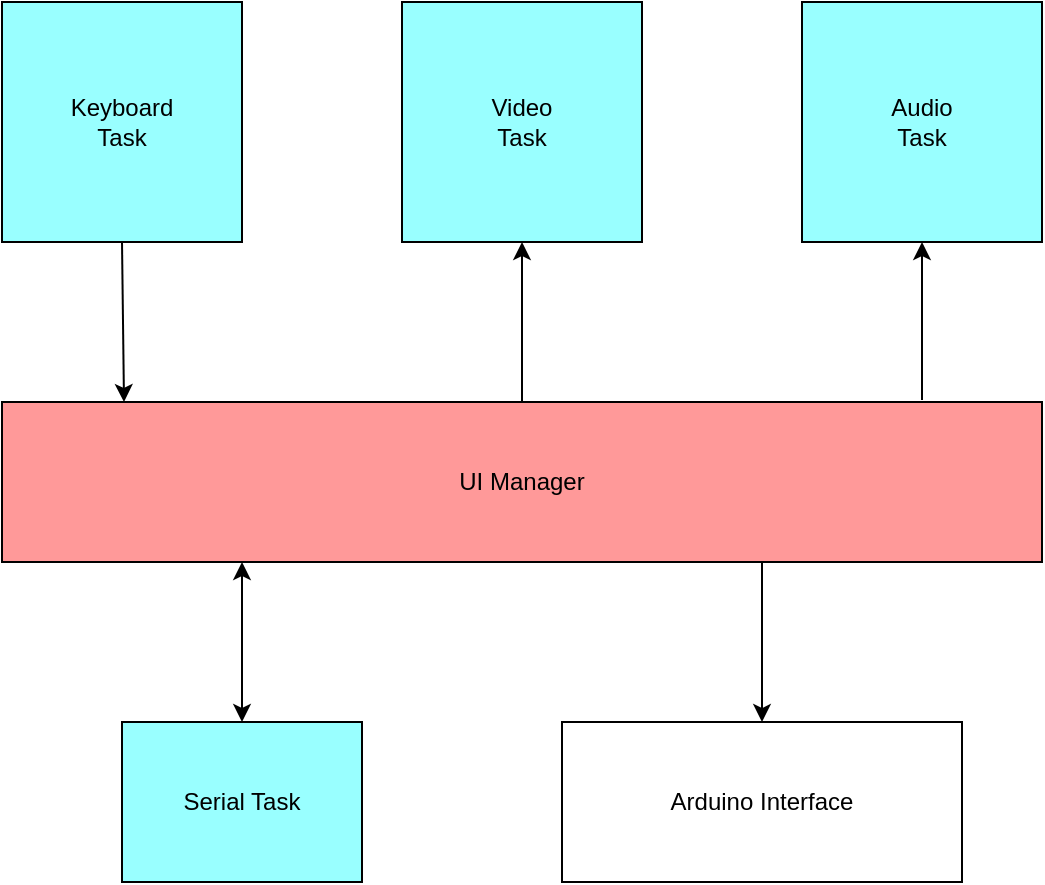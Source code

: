<mxfile version="28.0.6">
  <diagram id="rhDVx7w4nEG2jmcV0ZHz" name="Page-1">
    <mxGraphModel dx="995" dy="726" grid="1" gridSize="10" guides="1" tooltips="1" connect="1" arrows="1" fold="1" page="1" pageScale="1" pageWidth="850" pageHeight="1100" math="0" shadow="0">
      <root>
        <mxCell id="0" />
        <mxCell id="1" parent="0" />
        <mxCell id="Dmr-Dnib8s-XUvew85NL-1" value="UI Manager" style="rounded=0;whiteSpace=wrap;html=1;fillColor=#FF9999;" parent="1" vertex="1">
          <mxGeometry x="160" y="360" width="520" height="80" as="geometry" />
        </mxCell>
        <mxCell id="Dmr-Dnib8s-XUvew85NL-2" value="Keyboard&lt;br&gt;Task" style="rounded=0;whiteSpace=wrap;html=1;fillColor=#99FFFF;" parent="1" vertex="1">
          <mxGeometry x="160" y="160" width="120" height="120" as="geometry" />
        </mxCell>
        <mxCell id="Dmr-Dnib8s-XUvew85NL-3" value="Audio&lt;br&gt;Task" style="rounded=0;whiteSpace=wrap;html=1;fillColor=#99FFFF;" parent="1" vertex="1">
          <mxGeometry x="560" y="160" width="120" height="120" as="geometry" />
        </mxCell>
        <mxCell id="Dmr-Dnib8s-XUvew85NL-4" value="Video&lt;br&gt;Task" style="rounded=0;whiteSpace=wrap;html=1;fillColor=#99FFFF;" parent="1" vertex="1">
          <mxGeometry x="360" y="160" width="120" height="120" as="geometry" />
        </mxCell>
        <mxCell id="Dmr-Dnib8s-XUvew85NL-5" value="" style="endArrow=classic;html=1;exitX=0.5;exitY=1;exitDx=0;exitDy=0;" parent="1" source="Dmr-Dnib8s-XUvew85NL-2" edge="1">
          <mxGeometry width="50" height="50" relative="1" as="geometry">
            <mxPoint x="30" y="340" as="sourcePoint" />
            <mxPoint x="221" y="360" as="targetPoint" />
          </mxGeometry>
        </mxCell>
        <mxCell id="Dmr-Dnib8s-XUvew85NL-6" value="" style="endArrow=classic;html=1;entryX=0.5;entryY=1;entryDx=0;entryDy=0;exitX=0.5;exitY=0;exitDx=0;exitDy=0;" parent="1" source="Dmr-Dnib8s-XUvew85NL-1" target="Dmr-Dnib8s-XUvew85NL-4" edge="1">
          <mxGeometry width="50" height="50" relative="1" as="geometry">
            <mxPoint x="480" y="590" as="sourcePoint" />
            <mxPoint x="530" y="540" as="targetPoint" />
          </mxGeometry>
        </mxCell>
        <mxCell id="Dmr-Dnib8s-XUvew85NL-7" value="" style="endArrow=classic;html=1;entryX=0.5;entryY=1;entryDx=0;entryDy=0;" parent="1" target="Dmr-Dnib8s-XUvew85NL-3" edge="1">
          <mxGeometry width="50" height="50" relative="1" as="geometry">
            <mxPoint x="620" y="359" as="sourcePoint" />
            <mxPoint x="610" y="570" as="targetPoint" />
          </mxGeometry>
        </mxCell>
        <mxCell id="Dmr-Dnib8s-XUvew85NL-8" value="Arduino Interface" style="rounded=0;whiteSpace=wrap;html=1;" parent="1" vertex="1">
          <mxGeometry x="440" y="520" width="200" height="80" as="geometry" />
        </mxCell>
        <mxCell id="Dmr-Dnib8s-XUvew85NL-9" value="" style="endArrow=classic;html=1;entryX=0.5;entryY=0;entryDx=0;entryDy=0;" parent="1" target="Dmr-Dnib8s-XUvew85NL-8" edge="1">
          <mxGeometry width="50" height="50" relative="1" as="geometry">
            <mxPoint x="540" y="440" as="sourcePoint" />
            <mxPoint x="690" y="490" as="targetPoint" />
          </mxGeometry>
        </mxCell>
        <mxCell id="nJhHUn6XvZxYvirvBGBB-1" value="Serial Task" style="rounded=0;whiteSpace=wrap;html=1;fillColor=#99FFFF;" parent="1" vertex="1">
          <mxGeometry x="220" y="520" width="120" height="80" as="geometry" />
        </mxCell>
        <mxCell id="nJhHUn6XvZxYvirvBGBB-3" value="" style="endArrow=classic;startArrow=classic;html=1;exitX=0.5;exitY=0;exitDx=0;exitDy=0;" parent="1" source="nJhHUn6XvZxYvirvBGBB-1" edge="1">
          <mxGeometry width="50" height="50" relative="1" as="geometry">
            <mxPoint x="230" y="490" as="sourcePoint" />
            <mxPoint x="280" y="440" as="targetPoint" />
          </mxGeometry>
        </mxCell>
      </root>
    </mxGraphModel>
  </diagram>
</mxfile>
